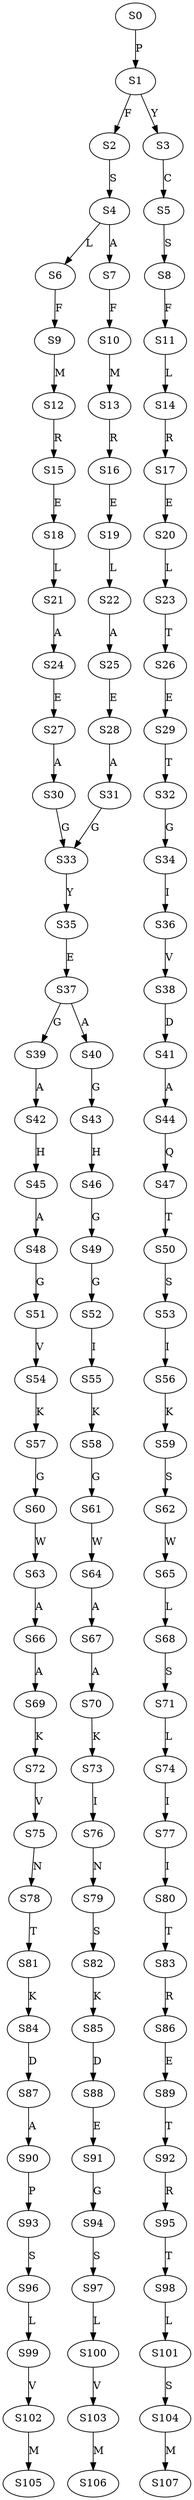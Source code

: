 strict digraph  {
	S0 -> S1 [ label = P ];
	S1 -> S2 [ label = F ];
	S1 -> S3 [ label = Y ];
	S2 -> S4 [ label = S ];
	S3 -> S5 [ label = C ];
	S4 -> S6 [ label = L ];
	S4 -> S7 [ label = A ];
	S5 -> S8 [ label = S ];
	S6 -> S9 [ label = F ];
	S7 -> S10 [ label = F ];
	S8 -> S11 [ label = F ];
	S9 -> S12 [ label = M ];
	S10 -> S13 [ label = M ];
	S11 -> S14 [ label = L ];
	S12 -> S15 [ label = R ];
	S13 -> S16 [ label = R ];
	S14 -> S17 [ label = R ];
	S15 -> S18 [ label = E ];
	S16 -> S19 [ label = E ];
	S17 -> S20 [ label = E ];
	S18 -> S21 [ label = L ];
	S19 -> S22 [ label = L ];
	S20 -> S23 [ label = L ];
	S21 -> S24 [ label = A ];
	S22 -> S25 [ label = A ];
	S23 -> S26 [ label = T ];
	S24 -> S27 [ label = E ];
	S25 -> S28 [ label = E ];
	S26 -> S29 [ label = E ];
	S27 -> S30 [ label = A ];
	S28 -> S31 [ label = A ];
	S29 -> S32 [ label = T ];
	S30 -> S33 [ label = G ];
	S31 -> S33 [ label = G ];
	S32 -> S34 [ label = G ];
	S33 -> S35 [ label = Y ];
	S34 -> S36 [ label = I ];
	S35 -> S37 [ label = E ];
	S36 -> S38 [ label = V ];
	S37 -> S39 [ label = G ];
	S37 -> S40 [ label = A ];
	S38 -> S41 [ label = D ];
	S39 -> S42 [ label = A ];
	S40 -> S43 [ label = G ];
	S41 -> S44 [ label = A ];
	S42 -> S45 [ label = H ];
	S43 -> S46 [ label = H ];
	S44 -> S47 [ label = Q ];
	S45 -> S48 [ label = A ];
	S46 -> S49 [ label = G ];
	S47 -> S50 [ label = T ];
	S48 -> S51 [ label = G ];
	S49 -> S52 [ label = G ];
	S50 -> S53 [ label = S ];
	S51 -> S54 [ label = V ];
	S52 -> S55 [ label = I ];
	S53 -> S56 [ label = I ];
	S54 -> S57 [ label = K ];
	S55 -> S58 [ label = K ];
	S56 -> S59 [ label = K ];
	S57 -> S60 [ label = G ];
	S58 -> S61 [ label = G ];
	S59 -> S62 [ label = S ];
	S60 -> S63 [ label = W ];
	S61 -> S64 [ label = W ];
	S62 -> S65 [ label = W ];
	S63 -> S66 [ label = A ];
	S64 -> S67 [ label = A ];
	S65 -> S68 [ label = L ];
	S66 -> S69 [ label = A ];
	S67 -> S70 [ label = A ];
	S68 -> S71 [ label = S ];
	S69 -> S72 [ label = K ];
	S70 -> S73 [ label = K ];
	S71 -> S74 [ label = L ];
	S72 -> S75 [ label = V ];
	S73 -> S76 [ label = I ];
	S74 -> S77 [ label = I ];
	S75 -> S78 [ label = N ];
	S76 -> S79 [ label = N ];
	S77 -> S80 [ label = I ];
	S78 -> S81 [ label = T ];
	S79 -> S82 [ label = S ];
	S80 -> S83 [ label = T ];
	S81 -> S84 [ label = K ];
	S82 -> S85 [ label = K ];
	S83 -> S86 [ label = R ];
	S84 -> S87 [ label = D ];
	S85 -> S88 [ label = D ];
	S86 -> S89 [ label = E ];
	S87 -> S90 [ label = A ];
	S88 -> S91 [ label = E ];
	S89 -> S92 [ label = T ];
	S90 -> S93 [ label = P ];
	S91 -> S94 [ label = G ];
	S92 -> S95 [ label = R ];
	S93 -> S96 [ label = S ];
	S94 -> S97 [ label = S ];
	S95 -> S98 [ label = T ];
	S96 -> S99 [ label = L ];
	S97 -> S100 [ label = L ];
	S98 -> S101 [ label = L ];
	S99 -> S102 [ label = V ];
	S100 -> S103 [ label = V ];
	S101 -> S104 [ label = S ];
	S102 -> S105 [ label = M ];
	S103 -> S106 [ label = M ];
	S104 -> S107 [ label = M ];
}

